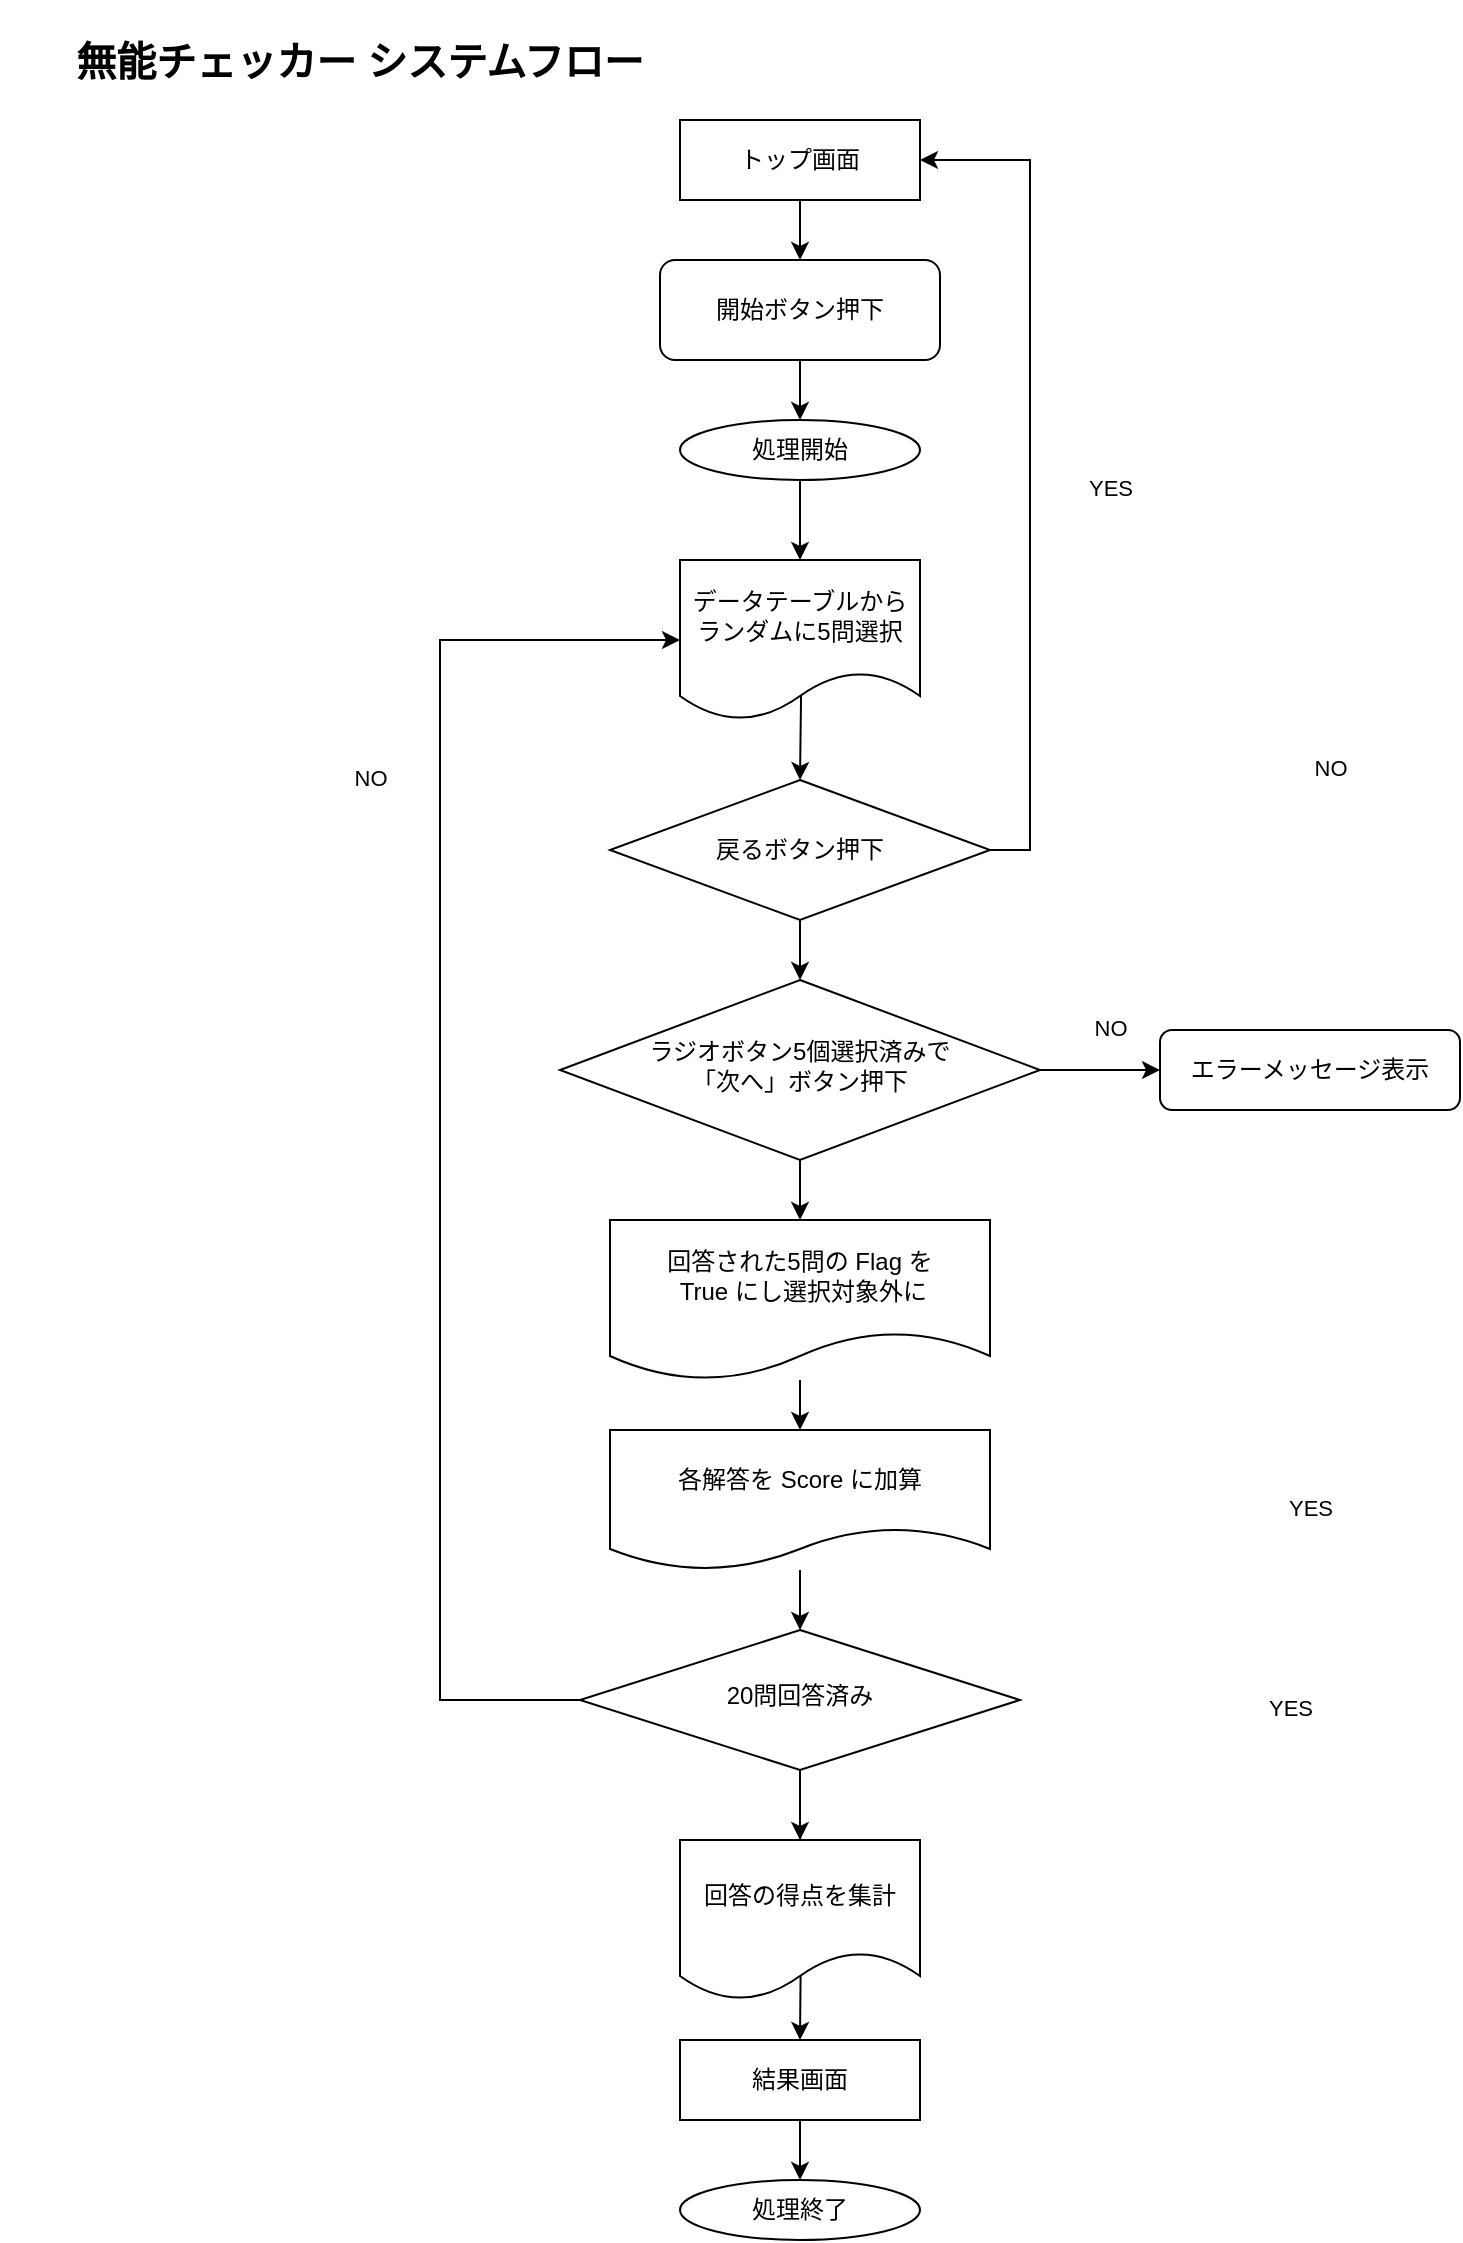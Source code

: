<mxfile version="21.1.5" type="github">
  <diagram id="C5RBs43oDa-KdzZeNtuy" name="Page-1">
    <mxGraphModel dx="2011" dy="1164" grid="1" gridSize="10" guides="1" tooltips="1" connect="1" arrows="1" fold="1" page="1" pageScale="1" pageWidth="827" pageHeight="1169" math="0" shadow="0">
      <root>
        <mxCell id="WIyWlLk6GJQsqaUBKTNV-0" />
        <mxCell id="WIyWlLk6GJQsqaUBKTNV-1" parent="WIyWlLk6GJQsqaUBKTNV-0" />
        <mxCell id="YKjWRcPBZT_bttjxctFh-34" style="edgeStyle=orthogonalEdgeStyle;rounded=0;orthogonalLoop=1;jettySize=auto;html=1;" edge="1" parent="WIyWlLk6GJQsqaUBKTNV-1" source="WIyWlLk6GJQsqaUBKTNV-3" target="YKjWRcPBZT_bttjxctFh-56">
          <mxGeometry relative="1" as="geometry">
            <mxPoint x="420" y="230" as="targetPoint" />
          </mxGeometry>
        </mxCell>
        <mxCell id="WIyWlLk6GJQsqaUBKTNV-3" value="開始ボタン押下" style="rounded=1;whiteSpace=wrap;html=1;fontSize=12;glass=0;strokeWidth=1;shadow=0;" parent="WIyWlLk6GJQsqaUBKTNV-1" vertex="1">
          <mxGeometry x="350" y="150" width="140" height="50" as="geometry" />
        </mxCell>
        <mxCell id="YKjWRcPBZT_bttjxctFh-21" style="edgeStyle=orthogonalEdgeStyle;rounded=0;orthogonalLoop=1;jettySize=auto;html=1;" edge="1" parent="WIyWlLk6GJQsqaUBKTNV-1" source="WIyWlLk6GJQsqaUBKTNV-10" target="WIyWlLk6GJQsqaUBKTNV-12">
          <mxGeometry relative="1" as="geometry" />
        </mxCell>
        <mxCell id="YKjWRcPBZT_bttjxctFh-57" style="edgeStyle=orthogonalEdgeStyle;rounded=0;orthogonalLoop=1;jettySize=auto;html=1;entryX=0.5;entryY=0;entryDx=0;entryDy=0;" edge="1" parent="WIyWlLk6GJQsqaUBKTNV-1" source="WIyWlLk6GJQsqaUBKTNV-10" target="YKjWRcPBZT_bttjxctFh-40">
          <mxGeometry relative="1" as="geometry" />
        </mxCell>
        <mxCell id="WIyWlLk6GJQsqaUBKTNV-10" value="ラジオボタン5個選択済みで&lt;br&gt;「次へ」ボタン押下" style="rhombus;whiteSpace=wrap;html=1;shadow=0;fontFamily=Helvetica;fontSize=12;align=center;strokeWidth=1;spacing=6;spacingTop=-4;" parent="WIyWlLk6GJQsqaUBKTNV-1" vertex="1">
          <mxGeometry x="300" y="510" width="240" height="90" as="geometry" />
        </mxCell>
        <mxCell id="WIyWlLk6GJQsqaUBKTNV-12" value="エラーメッセージ表示" style="rounded=1;whiteSpace=wrap;html=1;fontSize=12;glass=0;strokeWidth=1;shadow=0;" parent="WIyWlLk6GJQsqaUBKTNV-1" vertex="1">
          <mxGeometry x="600" y="535" width="150" height="40" as="geometry" />
        </mxCell>
        <mxCell id="YKjWRcPBZT_bttjxctFh-22" style="edgeStyle=orthogonalEdgeStyle;rounded=0;orthogonalLoop=1;jettySize=auto;html=1;entryX=1;entryY=0.5;entryDx=0;entryDy=0;exitX=1;exitY=0.5;exitDx=0;exitDy=0;" edge="1" parent="WIyWlLk6GJQsqaUBKTNV-1" source="YKjWRcPBZT_bttjxctFh-9" target="YKjWRcPBZT_bttjxctFh-11">
          <mxGeometry relative="1" as="geometry">
            <mxPoint x="540" y="120" as="targetPoint" />
          </mxGeometry>
        </mxCell>
        <mxCell id="YKjWRcPBZT_bttjxctFh-23" style="edgeStyle=orthogonalEdgeStyle;rounded=0;orthogonalLoop=1;jettySize=auto;html=1;" edge="1" parent="WIyWlLk6GJQsqaUBKTNV-1" source="YKjWRcPBZT_bttjxctFh-9" target="WIyWlLk6GJQsqaUBKTNV-10">
          <mxGeometry relative="1" as="geometry" />
        </mxCell>
        <mxCell id="YKjWRcPBZT_bttjxctFh-9" value="戻るボタン押下" style="rhombus;whiteSpace=wrap;html=1;" vertex="1" parent="WIyWlLk6GJQsqaUBKTNV-1">
          <mxGeometry x="325" y="410" width="190" height="70" as="geometry" />
        </mxCell>
        <mxCell id="YKjWRcPBZT_bttjxctFh-12" style="edgeStyle=orthogonalEdgeStyle;rounded=0;orthogonalLoop=1;jettySize=auto;html=1;entryX=0.5;entryY=0;entryDx=0;entryDy=0;" edge="1" parent="WIyWlLk6GJQsqaUBKTNV-1" source="YKjWRcPBZT_bttjxctFh-11" target="WIyWlLk6GJQsqaUBKTNV-3">
          <mxGeometry relative="1" as="geometry" />
        </mxCell>
        <mxCell id="YKjWRcPBZT_bttjxctFh-11" value="トップ画面" style="rounded=0;whiteSpace=wrap;html=1;" vertex="1" parent="WIyWlLk6GJQsqaUBKTNV-1">
          <mxGeometry x="360" y="80" width="120" height="40" as="geometry" />
        </mxCell>
        <mxCell id="YKjWRcPBZT_bttjxctFh-35" style="edgeStyle=orthogonalEdgeStyle;rounded=0;orthogonalLoop=1;jettySize=auto;html=1;entryX=0.5;entryY=0;entryDx=0;entryDy=0;" edge="1" parent="WIyWlLk6GJQsqaUBKTNV-1" target="YKjWRcPBZT_bttjxctFh-9">
          <mxGeometry relative="1" as="geometry">
            <mxPoint x="420" y="330" as="sourcePoint" />
          </mxGeometry>
        </mxCell>
        <mxCell id="YKjWRcPBZT_bttjxctFh-20" value="&lt;font style=&quot;font-size: 11px;&quot;&gt;&lt;span style=&quot;font-weight: normal;&quot;&gt;YES&lt;/span&gt;&lt;br&gt;&lt;/font&gt;" style="text;strokeColor=none;fillColor=none;html=1;fontSize=24;fontStyle=1;verticalAlign=middle;align=center;" vertex="1" parent="WIyWlLk6GJQsqaUBKTNV-1">
          <mxGeometry x="640" y="760" width="70" height="20" as="geometry" />
        </mxCell>
        <mxCell id="YKjWRcPBZT_bttjxctFh-24" value="&lt;font style=&quot;font-size: 11px;&quot;&gt;&lt;span style=&quot;font-weight: normal;&quot;&gt;YES&lt;/span&gt;&lt;br&gt;&lt;/font&gt;" style="text;strokeColor=none;fillColor=none;html=1;fontSize=24;fontStyle=1;verticalAlign=middle;align=center;" vertex="1" parent="WIyWlLk6GJQsqaUBKTNV-1">
          <mxGeometry x="540" y="250" width="70" height="20" as="geometry" />
        </mxCell>
        <mxCell id="YKjWRcPBZT_bttjxctFh-25" value="&lt;font style=&quot;font-size: 11px;&quot;&gt;&lt;span style=&quot;font-weight: normal;&quot;&gt;NO&lt;/span&gt;&lt;br&gt;&lt;/font&gt;" style="text;strokeColor=none;fillColor=none;html=1;fontSize=24;fontStyle=1;verticalAlign=middle;align=center;" vertex="1" parent="WIyWlLk6GJQsqaUBKTNV-1">
          <mxGeometry x="650" y="390" width="70" height="20" as="geometry" />
        </mxCell>
        <mxCell id="YKjWRcPBZT_bttjxctFh-26" value="&lt;font style=&quot;font-size: 11px;&quot;&gt;&lt;span style=&quot;font-weight: normal;&quot;&gt;NO&lt;/span&gt;&lt;br&gt;&lt;/font&gt;" style="text;strokeColor=none;fillColor=none;html=1;fontSize=24;fontStyle=1;verticalAlign=middle;align=center;" vertex="1" parent="WIyWlLk6GJQsqaUBKTNV-1">
          <mxGeometry x="540" y="520" width="70" height="20" as="geometry" />
        </mxCell>
        <mxCell id="YKjWRcPBZT_bttjxctFh-28" style="edgeStyle=orthogonalEdgeStyle;rounded=0;orthogonalLoop=1;jettySize=auto;html=1;entryX=0;entryY=0.5;entryDx=0;entryDy=0;exitX=0;exitY=0.5;exitDx=0;exitDy=0;" edge="1" parent="WIyWlLk6GJQsqaUBKTNV-1" source="YKjWRcPBZT_bttjxctFh-42" target="YKjWRcPBZT_bttjxctFh-39">
          <mxGeometry relative="1" as="geometry">
            <mxPoint x="310" y="765" as="sourcePoint" />
            <mxPoint x="360" y="300" as="targetPoint" />
            <Array as="points">
              <mxPoint x="240" y="870" />
              <mxPoint x="240" y="340" />
            </Array>
          </mxGeometry>
        </mxCell>
        <mxCell id="YKjWRcPBZT_bttjxctFh-29" value="&lt;font style=&quot;font-size: 11px;&quot;&gt;&lt;span style=&quot;font-weight: normal;&quot;&gt;NO&lt;/span&gt;&lt;br&gt;&lt;/font&gt;" style="text;strokeColor=none;fillColor=none;html=1;fontSize=24;fontStyle=1;verticalAlign=middle;align=center;" vertex="1" parent="WIyWlLk6GJQsqaUBKTNV-1">
          <mxGeometry x="170" y="395" width="70" height="20" as="geometry" />
        </mxCell>
        <mxCell id="YKjWRcPBZT_bttjxctFh-37" style="edgeStyle=orthogonalEdgeStyle;rounded=0;orthogonalLoop=1;jettySize=auto;html=1;entryX=0.5;entryY=0;entryDx=0;entryDy=0;" edge="1" parent="WIyWlLk6GJQsqaUBKTNV-1" target="YKjWRcPBZT_bttjxctFh-36">
          <mxGeometry relative="1" as="geometry">
            <mxPoint x="420" y="930" as="sourcePoint" />
          </mxGeometry>
        </mxCell>
        <mxCell id="YKjWRcPBZT_bttjxctFh-32" value="&lt;font style=&quot;font-size: 11px;&quot;&gt;&lt;span style=&quot;font-weight: normal;&quot;&gt;YES&lt;/span&gt;&lt;br&gt;&lt;/font&gt;" style="text;strokeColor=none;fillColor=none;html=1;fontSize=24;fontStyle=1;verticalAlign=middle;align=center;" vertex="1" parent="WIyWlLk6GJQsqaUBKTNV-1">
          <mxGeometry x="630" y="860" width="70" height="20" as="geometry" />
        </mxCell>
        <mxCell id="YKjWRcPBZT_bttjxctFh-60" style="edgeStyle=orthogonalEdgeStyle;rounded=0;orthogonalLoop=1;jettySize=auto;html=1;entryX=0.5;entryY=0;entryDx=0;entryDy=0;" edge="1" parent="WIyWlLk6GJQsqaUBKTNV-1" source="YKjWRcPBZT_bttjxctFh-36" target="YKjWRcPBZT_bttjxctFh-59">
          <mxGeometry relative="1" as="geometry" />
        </mxCell>
        <mxCell id="YKjWRcPBZT_bttjxctFh-36" value="結果画面" style="rounded=0;whiteSpace=wrap;html=1;" vertex="1" parent="WIyWlLk6GJQsqaUBKTNV-1">
          <mxGeometry x="360" y="1040" width="120" height="40" as="geometry" />
        </mxCell>
        <mxCell id="YKjWRcPBZT_bttjxctFh-38" value="&lt;b&gt;&lt;font style=&quot;font-size: 20px;&quot;&gt;無能チェッカー システムフロー&lt;/font&gt;&lt;/b&gt;" style="whiteSpace=wrap;html=1;strokeColor=none;opacity=0;" vertex="1" parent="WIyWlLk6GJQsqaUBKTNV-1">
          <mxGeometry x="20" y="20" width="360" height="60" as="geometry" />
        </mxCell>
        <mxCell id="YKjWRcPBZT_bttjxctFh-39" value="データテーブルからランダムに5問選択" style="shape=document;whiteSpace=wrap;html=1;boundedLbl=1;" vertex="1" parent="WIyWlLk6GJQsqaUBKTNV-1">
          <mxGeometry x="360" y="300" width="120" height="80" as="geometry" />
        </mxCell>
        <mxCell id="YKjWRcPBZT_bttjxctFh-55" style="edgeStyle=orthogonalEdgeStyle;rounded=0;orthogonalLoop=1;jettySize=auto;html=1;entryX=0.5;entryY=0;entryDx=0;entryDy=0;" edge="1" parent="WIyWlLk6GJQsqaUBKTNV-1" source="YKjWRcPBZT_bttjxctFh-40" target="YKjWRcPBZT_bttjxctFh-52">
          <mxGeometry relative="1" as="geometry" />
        </mxCell>
        <mxCell id="YKjWRcPBZT_bttjxctFh-40" value="回答された5問の Flag を&lt;br&gt;&amp;nbsp;True にし選択対象外に" style="shape=document;whiteSpace=wrap;html=1;boundedLbl=1;" vertex="1" parent="WIyWlLk6GJQsqaUBKTNV-1">
          <mxGeometry x="325" y="630" width="190" height="80" as="geometry" />
        </mxCell>
        <mxCell id="YKjWRcPBZT_bttjxctFh-41" style="edgeStyle=orthogonalEdgeStyle;rounded=0;orthogonalLoop=1;jettySize=auto;html=1;exitX=0.5;exitY=1;exitDx=0;exitDy=0;" edge="1" parent="WIyWlLk6GJQsqaUBKTNV-1" source="YKjWRcPBZT_bttjxctFh-32" target="YKjWRcPBZT_bttjxctFh-32">
          <mxGeometry relative="1" as="geometry" />
        </mxCell>
        <mxCell id="YKjWRcPBZT_bttjxctFh-48" style="edgeStyle=orthogonalEdgeStyle;rounded=0;orthogonalLoop=1;jettySize=auto;html=1;entryX=0.5;entryY=0;entryDx=0;entryDy=0;" edge="1" parent="WIyWlLk6GJQsqaUBKTNV-1" source="YKjWRcPBZT_bttjxctFh-42" target="YKjWRcPBZT_bttjxctFh-43">
          <mxGeometry relative="1" as="geometry" />
        </mxCell>
        <mxCell id="YKjWRcPBZT_bttjxctFh-42" value="20問回答済み" style="rhombus;whiteSpace=wrap;html=1;shadow=0;fontFamily=Helvetica;fontSize=12;align=center;strokeWidth=1;spacing=6;spacingTop=-4;" vertex="1" parent="WIyWlLk6GJQsqaUBKTNV-1">
          <mxGeometry x="310" y="835" width="220" height="70" as="geometry" />
        </mxCell>
        <mxCell id="YKjWRcPBZT_bttjxctFh-43" value="回答の得点を集計" style="shape=document;whiteSpace=wrap;html=1;boundedLbl=1;" vertex="1" parent="WIyWlLk6GJQsqaUBKTNV-1">
          <mxGeometry x="360" y="940" width="120" height="80" as="geometry" />
        </mxCell>
        <mxCell id="YKjWRcPBZT_bttjxctFh-53" value="" style="edgeStyle=orthogonalEdgeStyle;rounded=0;orthogonalLoop=1;jettySize=auto;html=1;entryX=0.5;entryY=0;entryDx=0;entryDy=0;" edge="1" parent="WIyWlLk6GJQsqaUBKTNV-1" target="YKjWRcPBZT_bttjxctFh-52">
          <mxGeometry relative="1" as="geometry">
            <mxPoint x="420" y="750" as="sourcePoint" />
            <mxPoint x="420" y="835" as="targetPoint" />
          </mxGeometry>
        </mxCell>
        <mxCell id="YKjWRcPBZT_bttjxctFh-54" style="edgeStyle=orthogonalEdgeStyle;rounded=0;orthogonalLoop=1;jettySize=auto;html=1;" edge="1" parent="WIyWlLk6GJQsqaUBKTNV-1" source="YKjWRcPBZT_bttjxctFh-52" target="YKjWRcPBZT_bttjxctFh-42">
          <mxGeometry relative="1" as="geometry" />
        </mxCell>
        <mxCell id="YKjWRcPBZT_bttjxctFh-52" value="各解答を Score に加算" style="shape=document;whiteSpace=wrap;html=1;boundedLbl=1;" vertex="1" parent="WIyWlLk6GJQsqaUBKTNV-1">
          <mxGeometry x="325" y="735" width="190" height="70" as="geometry" />
        </mxCell>
        <mxCell id="YKjWRcPBZT_bttjxctFh-58" style="edgeStyle=orthogonalEdgeStyle;rounded=0;orthogonalLoop=1;jettySize=auto;html=1;entryX=0.5;entryY=0;entryDx=0;entryDy=0;" edge="1" parent="WIyWlLk6GJQsqaUBKTNV-1" source="YKjWRcPBZT_bttjxctFh-56" target="YKjWRcPBZT_bttjxctFh-39">
          <mxGeometry relative="1" as="geometry" />
        </mxCell>
        <mxCell id="YKjWRcPBZT_bttjxctFh-56" value="処理開始" style="ellipse;whiteSpace=wrap;html=1;" vertex="1" parent="WIyWlLk6GJQsqaUBKTNV-1">
          <mxGeometry x="360" y="230" width="120" height="30" as="geometry" />
        </mxCell>
        <mxCell id="YKjWRcPBZT_bttjxctFh-59" value="処理終了" style="ellipse;whiteSpace=wrap;html=1;" vertex="1" parent="WIyWlLk6GJQsqaUBKTNV-1">
          <mxGeometry x="360" y="1110" width="120" height="30" as="geometry" />
        </mxCell>
      </root>
    </mxGraphModel>
  </diagram>
</mxfile>
